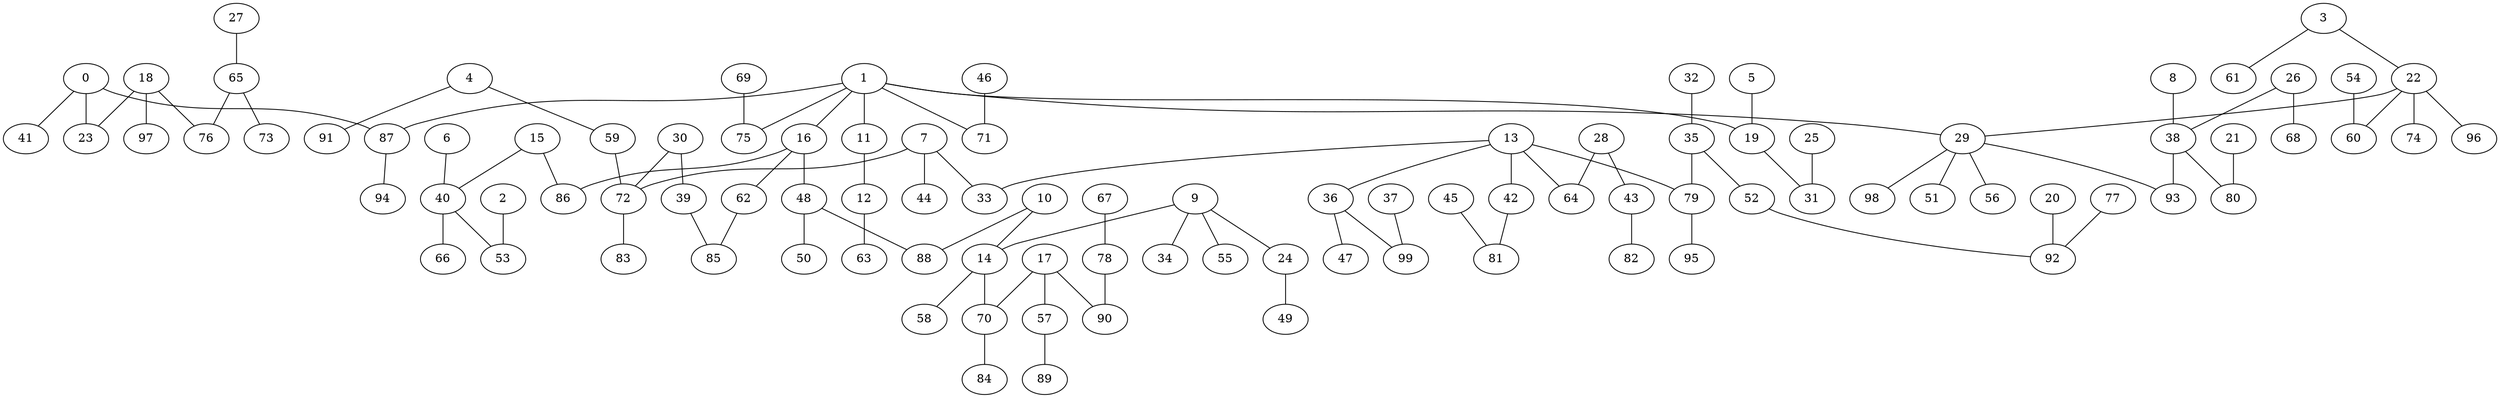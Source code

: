 graph grafoGeografico_100_99_KruskalD_MST  {
0;
23;
41;
87;
1;
11;
16;
29;
75;
2;
53;
3;
22;
61;
4;
59;
91;
6;
40;
7;
33;
72;
9;
14;
34;
10;
88;
12;
63;
13;
36;
42;
64;
79;
58;
70;
15;
86;
48;
62;
17;
57;
18;
97;
20;
92;
21;
80;
60;
74;
96;
27;
65;
28;
43;
51;
56;
93;
98;
30;
39;
32;
35;
52;
38;
85;
66;
81;
82;
45;
46;
71;
50;
54;
89;
73;
76;
67;
78;
69;
83;
77;
90;
95;
94;
19;
5;
44;
8;
55;
31;
25;
26;
68;
47;
99;
37;
84;
24;
49;
0 -- 23;
0 -- 41;
0 -- 87;
1 -- 11;
1 -- 16;
1 -- 29;
1 -- 75;
1 -- 87;
2 -- 53;
3 -- 22;
3 -- 61;
4 -- 59;
4 -- 91;
6 -- 40;
7 -- 33;
7 -- 72;
9 -- 14;
9 -- 34;
10 -- 14;
10 -- 88;
12 -- 63;
13 -- 33;
13 -- 36;
13 -- 42;
13 -- 64;
13 -- 79;
14 -- 58;
14 -- 70;
15 -- 40;
15 -- 86;
16 -- 48;
16 -- 62;
16 -- 86;
17 -- 57;
17 -- 70;
18 -- 97;
20 -- 92;
21 -- 80;
22 -- 29;
22 -- 60;
22 -- 74;
22 -- 96;
27 -- 65;
28 -- 43;
28 -- 64;
29 -- 51;
29 -- 56;
29 -- 93;
29 -- 98;
30 -- 39;
30 -- 72;
32 -- 35;
35 -- 52;
35 -- 79;
38 -- 80;
38 -- 93;
39 -- 85;
40 -- 53;
40 -- 66;
42 -- 81;
43 -- 82;
45 -- 81;
46 -- 71;
48 -- 50;
48 -- 88;
52 -- 92;
54 -- 60;
57 -- 89;
59 -- 72;
62 -- 85;
65 -- 73;
65 -- 76;
67 -- 78;
69 -- 75;
72 -- 83;
77 -- 92;
78 -- 90;
79 -- 95;
87 -- 94;
1 -- 19;
5 -- 19;
7 -- 44;
8 -- 38;
9 -- 55;
11 -- 12;
17 -- 90;
18 -- 23;
18 -- 76;
19 -- 31;
25 -- 31;
26 -- 38;
26 -- 68;
36 -- 47;
36 -- 99;
37 -- 99;
70 -- 84;
1 -- 71;
9 -- 24;
24 -- 49;
}
